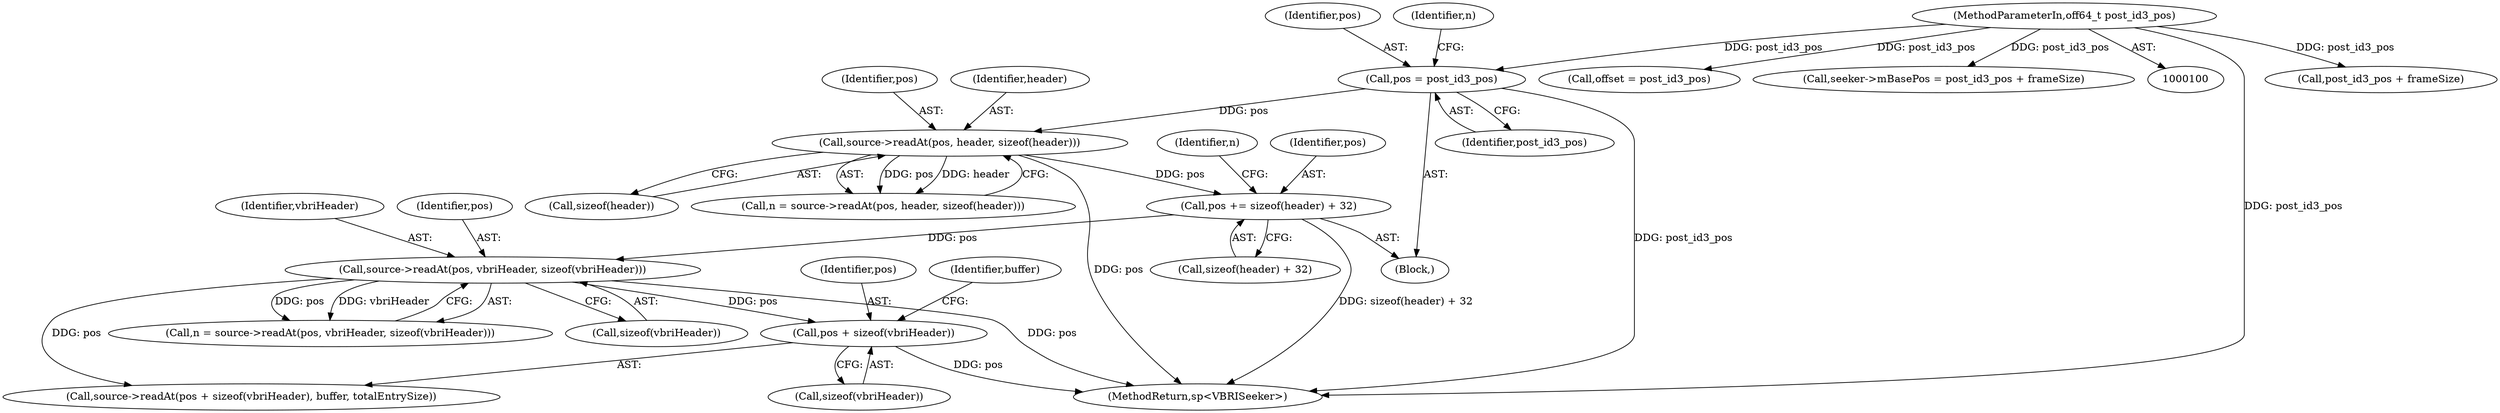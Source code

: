 digraph "0_Android_453b351ac5bd2b6619925dc966da60adf6b3126c@API" {
"1000277" [label="(Call,pos + sizeof(vbriHeader))"];
"1000157" [label="(Call,source->readAt(pos, vbriHeader, sizeof(vbriHeader)))"];
"1000148" [label="(Call,pos += sizeof(header) + 32)"];
"1000112" [label="(Call,source->readAt(pos, header, sizeof(header)))"];
"1000105" [label="(Call,pos = post_id3_pos)"];
"1000102" [label="(MethodParameterIn,off64_t post_id3_pos)"];
"1000148" [label="(Call,pos += sizeof(header) + 32)"];
"1000112" [label="(Call,source->readAt(pos, header, sizeof(header)))"];
"1000110" [label="(Call,n = source->readAt(pos, header, sizeof(header)))"];
"1000149" [label="(Identifier,pos)"];
"1000278" [label="(Identifier,pos)"];
"1000155" [label="(Call,n = source->readAt(pos, vbriHeader, sizeof(vbriHeader)))"];
"1000301" [label="(Call,post_id3_pos + frameSize)"];
"1000113" [label="(Identifier,pos)"];
"1000102" [label="(MethodParameterIn,off64_t post_id3_pos)"];
"1000277" [label="(Call,pos + sizeof(vbriHeader))"];
"1000159" [label="(Identifier,vbriHeader)"];
"1000313" [label="(Call,offset = post_id3_pos)"];
"1000276" [label="(Call,source->readAt(pos + sizeof(vbriHeader), buffer, totalEntrySize))"];
"1000281" [label="(Identifier,buffer)"];
"1000150" [label="(Call,sizeof(header) + 32)"];
"1000160" [label="(Call,sizeof(vbriHeader))"];
"1000107" [label="(Identifier,post_id3_pos)"];
"1000396" [label="(MethodReturn,sp<VBRISeeker>)"];
"1000115" [label="(Call,sizeof(header))"];
"1000156" [label="(Identifier,n)"];
"1000114" [label="(Identifier,header)"];
"1000106" [label="(Identifier,pos)"];
"1000105" [label="(Call,pos = post_id3_pos)"];
"1000158" [label="(Identifier,pos)"];
"1000103" [label="(Block,)"];
"1000297" [label="(Call,seeker->mBasePos = post_id3_pos + frameSize)"];
"1000279" [label="(Call,sizeof(vbriHeader))"];
"1000157" [label="(Call,source->readAt(pos, vbriHeader, sizeof(vbriHeader)))"];
"1000111" [label="(Identifier,n)"];
"1000277" -> "1000276"  [label="AST: "];
"1000277" -> "1000279"  [label="CFG: "];
"1000278" -> "1000277"  [label="AST: "];
"1000279" -> "1000277"  [label="AST: "];
"1000281" -> "1000277"  [label="CFG: "];
"1000277" -> "1000396"  [label="DDG: pos"];
"1000157" -> "1000277"  [label="DDG: pos"];
"1000157" -> "1000155"  [label="AST: "];
"1000157" -> "1000160"  [label="CFG: "];
"1000158" -> "1000157"  [label="AST: "];
"1000159" -> "1000157"  [label="AST: "];
"1000160" -> "1000157"  [label="AST: "];
"1000155" -> "1000157"  [label="CFG: "];
"1000157" -> "1000396"  [label="DDG: pos"];
"1000157" -> "1000155"  [label="DDG: pos"];
"1000157" -> "1000155"  [label="DDG: vbriHeader"];
"1000148" -> "1000157"  [label="DDG: pos"];
"1000157" -> "1000276"  [label="DDG: pos"];
"1000148" -> "1000103"  [label="AST: "];
"1000148" -> "1000150"  [label="CFG: "];
"1000149" -> "1000148"  [label="AST: "];
"1000150" -> "1000148"  [label="AST: "];
"1000156" -> "1000148"  [label="CFG: "];
"1000148" -> "1000396"  [label="DDG: sizeof(header) + 32"];
"1000112" -> "1000148"  [label="DDG: pos"];
"1000112" -> "1000110"  [label="AST: "];
"1000112" -> "1000115"  [label="CFG: "];
"1000113" -> "1000112"  [label="AST: "];
"1000114" -> "1000112"  [label="AST: "];
"1000115" -> "1000112"  [label="AST: "];
"1000110" -> "1000112"  [label="CFG: "];
"1000112" -> "1000396"  [label="DDG: pos"];
"1000112" -> "1000110"  [label="DDG: pos"];
"1000112" -> "1000110"  [label="DDG: header"];
"1000105" -> "1000112"  [label="DDG: pos"];
"1000105" -> "1000103"  [label="AST: "];
"1000105" -> "1000107"  [label="CFG: "];
"1000106" -> "1000105"  [label="AST: "];
"1000107" -> "1000105"  [label="AST: "];
"1000111" -> "1000105"  [label="CFG: "];
"1000105" -> "1000396"  [label="DDG: post_id3_pos"];
"1000102" -> "1000105"  [label="DDG: post_id3_pos"];
"1000102" -> "1000100"  [label="AST: "];
"1000102" -> "1000396"  [label="DDG: post_id3_pos"];
"1000102" -> "1000297"  [label="DDG: post_id3_pos"];
"1000102" -> "1000301"  [label="DDG: post_id3_pos"];
"1000102" -> "1000313"  [label="DDG: post_id3_pos"];
}
